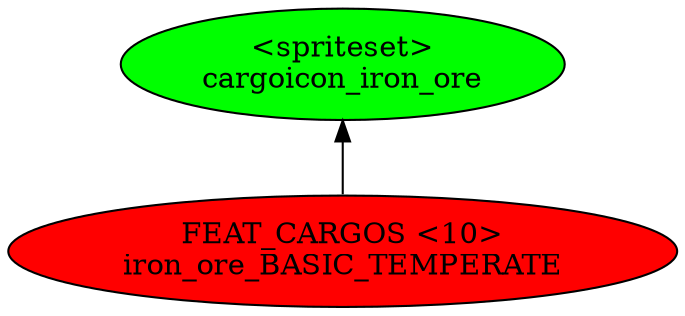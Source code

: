 digraph {
rankdir="BT"
cargoicon_iron_ore [fillcolor=green style="filled" label="<spriteset>\ncargoicon_iron_ore"]
iron_ore_BASIC_TEMPERATE [fillcolor=red style="filled" label="FEAT_CARGOS <10>\niron_ore_BASIC_TEMPERATE"]
iron_ore_BASIC_TEMPERATE->cargoicon_iron_ore
}
